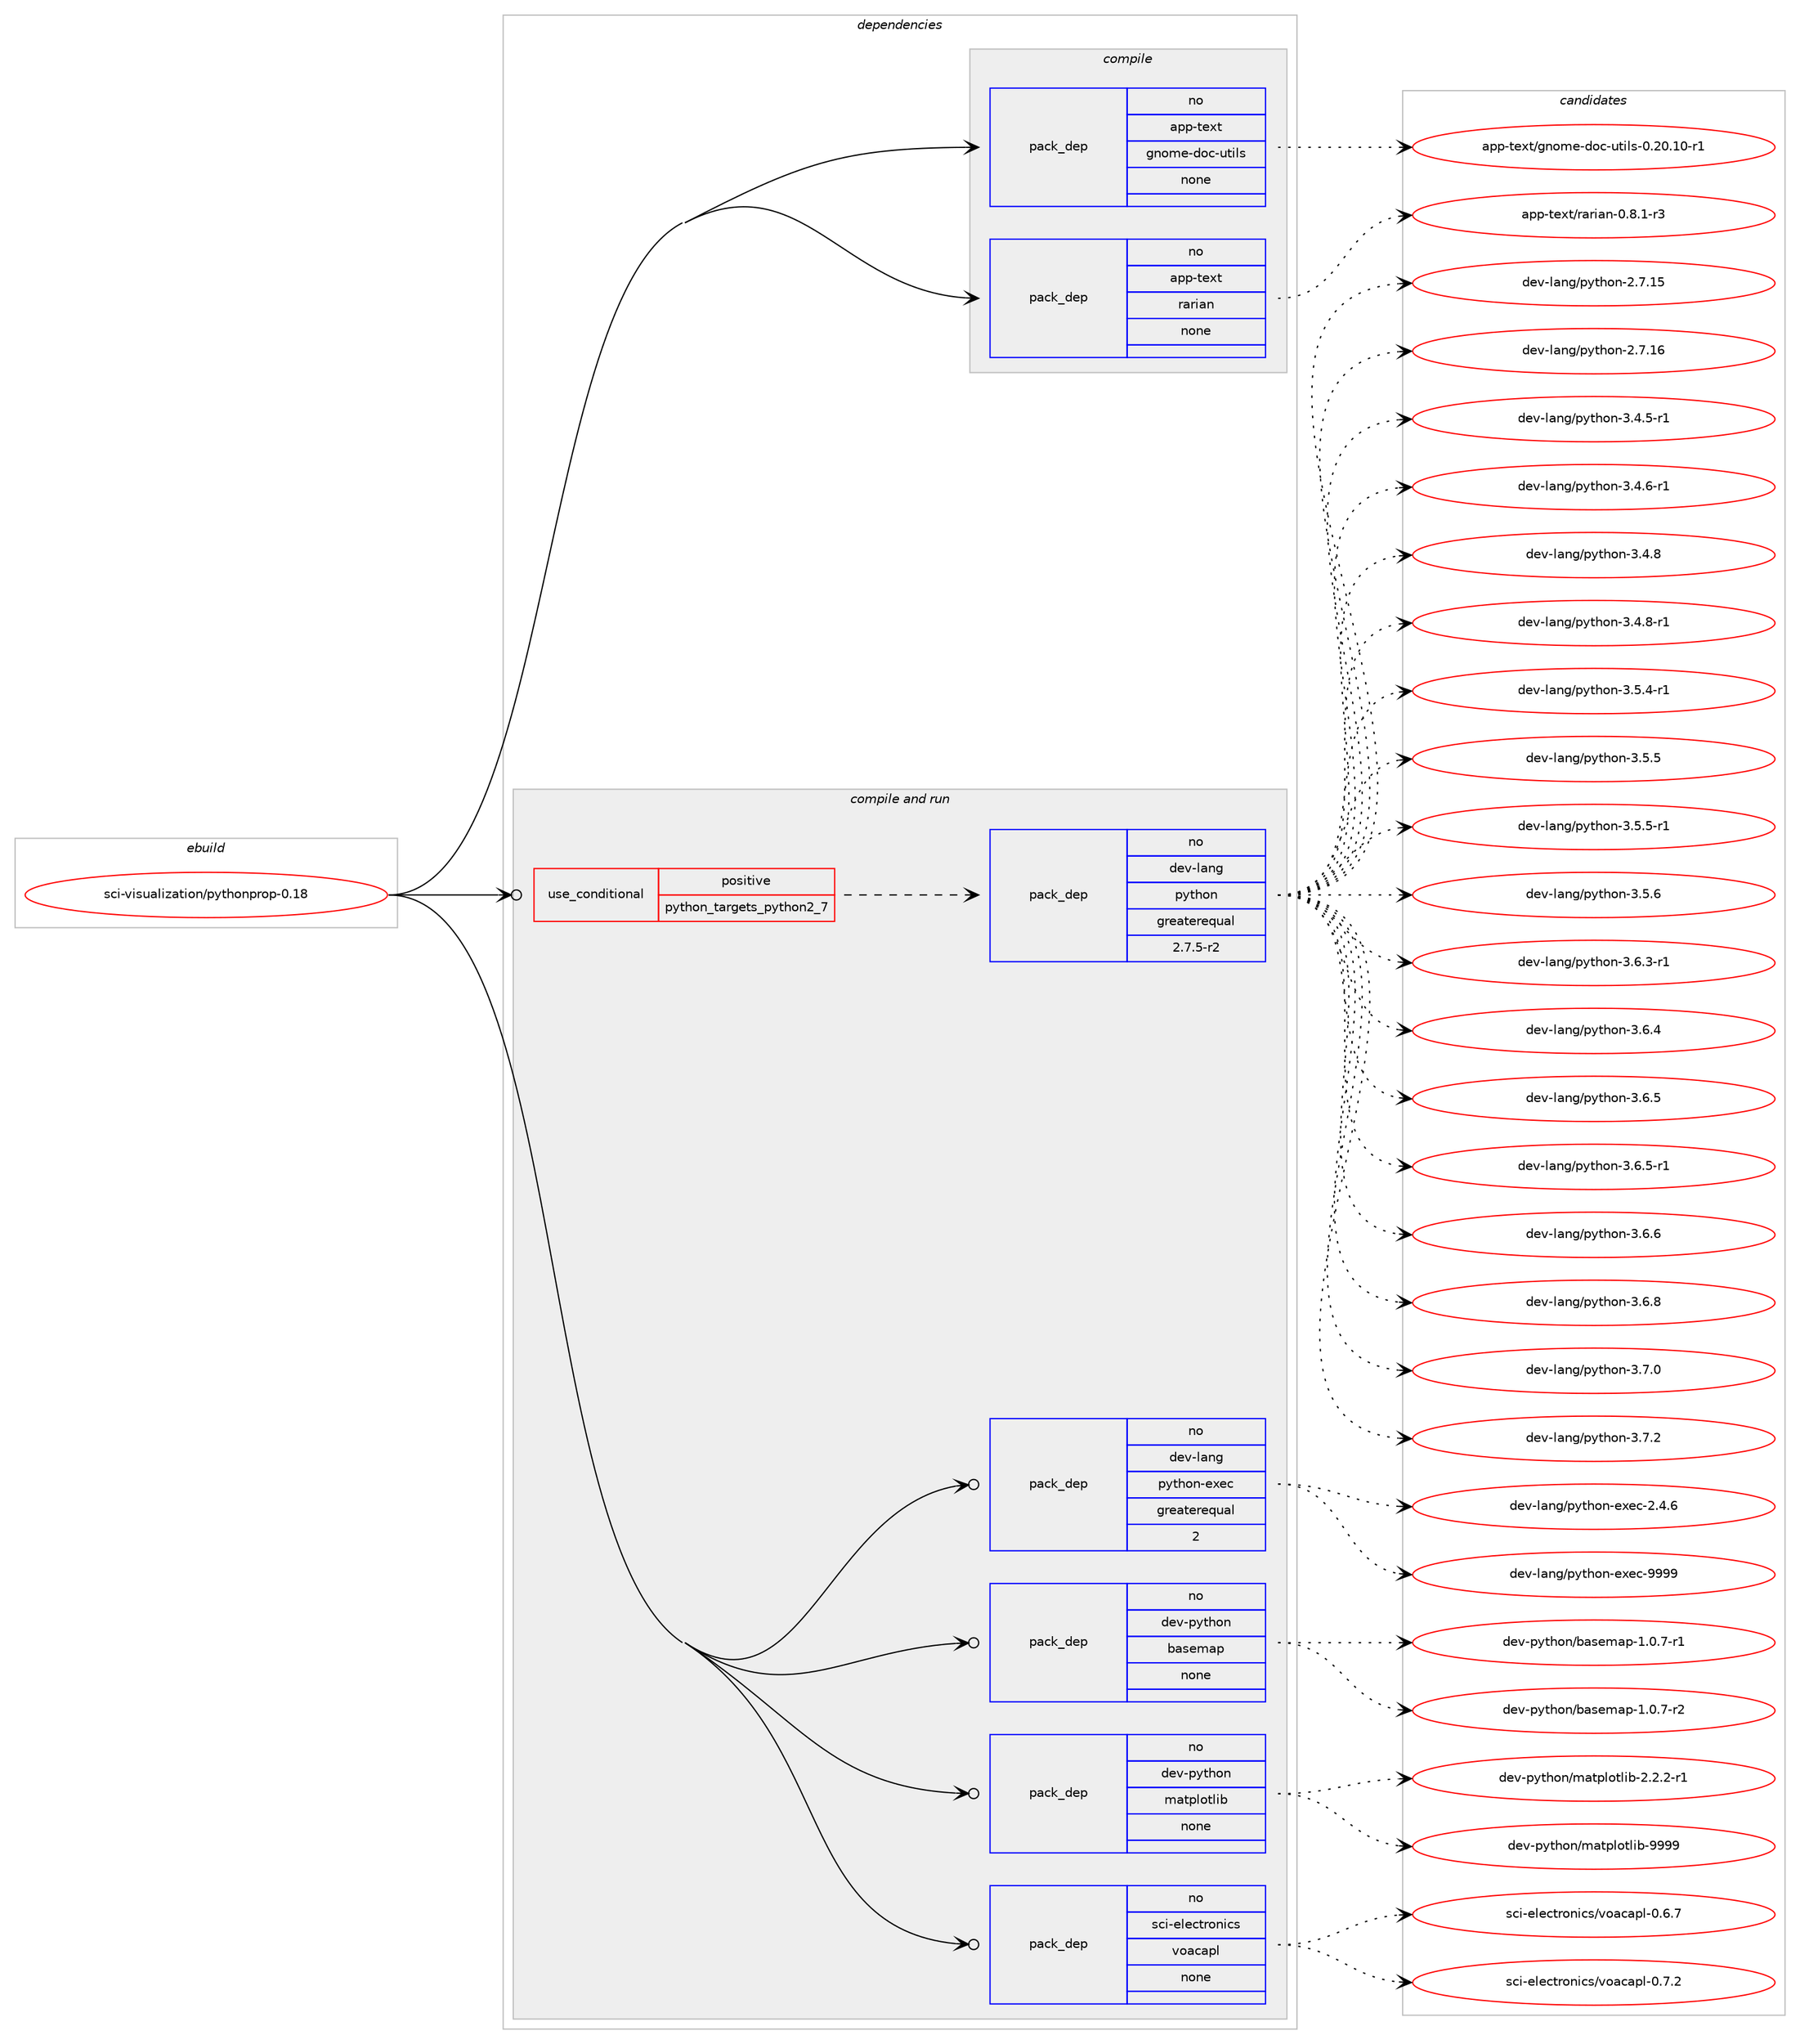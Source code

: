 digraph prolog {

# *************
# Graph options
# *************

newrank=true;
concentrate=true;
compound=true;
graph [rankdir=LR,fontname=Helvetica,fontsize=10,ranksep=1.5];#, ranksep=2.5, nodesep=0.2];
edge  [arrowhead=vee];
node  [fontname=Helvetica,fontsize=10];

# **********
# The ebuild
# **********

subgraph cluster_leftcol {
color=gray;
rank=same;
label=<<i>ebuild</i>>;
id [label="sci-visualization/pythonprop-0.18", color=red, width=4, href="../sci-visualization/pythonprop-0.18.svg"];
}

# ****************
# The dependencies
# ****************

subgraph cluster_midcol {
color=gray;
label=<<i>dependencies</i>>;
subgraph cluster_compile {
fillcolor="#eeeeee";
style=filled;
label=<<i>compile</i>>;
subgraph pack1218914 {
dependency1702413 [label=<<TABLE BORDER="0" CELLBORDER="1" CELLSPACING="0" CELLPADDING="4" WIDTH="220"><TR><TD ROWSPAN="6" CELLPADDING="30">pack_dep</TD></TR><TR><TD WIDTH="110">no</TD></TR><TR><TD>app-text</TD></TR><TR><TD>gnome-doc-utils</TD></TR><TR><TD>none</TD></TR><TR><TD></TD></TR></TABLE>>, shape=none, color=blue];
}
id:e -> dependency1702413:w [weight=20,style="solid",arrowhead="vee"];
subgraph pack1218915 {
dependency1702414 [label=<<TABLE BORDER="0" CELLBORDER="1" CELLSPACING="0" CELLPADDING="4" WIDTH="220"><TR><TD ROWSPAN="6" CELLPADDING="30">pack_dep</TD></TR><TR><TD WIDTH="110">no</TD></TR><TR><TD>app-text</TD></TR><TR><TD>rarian</TD></TR><TR><TD>none</TD></TR><TR><TD></TD></TR></TABLE>>, shape=none, color=blue];
}
id:e -> dependency1702414:w [weight=20,style="solid",arrowhead="vee"];
}
subgraph cluster_compileandrun {
fillcolor="#eeeeee";
style=filled;
label=<<i>compile and run</i>>;
subgraph cond455582 {
dependency1702415 [label=<<TABLE BORDER="0" CELLBORDER="1" CELLSPACING="0" CELLPADDING="4"><TR><TD ROWSPAN="3" CELLPADDING="10">use_conditional</TD></TR><TR><TD>positive</TD></TR><TR><TD>python_targets_python2_7</TD></TR></TABLE>>, shape=none, color=red];
subgraph pack1218916 {
dependency1702416 [label=<<TABLE BORDER="0" CELLBORDER="1" CELLSPACING="0" CELLPADDING="4" WIDTH="220"><TR><TD ROWSPAN="6" CELLPADDING="30">pack_dep</TD></TR><TR><TD WIDTH="110">no</TD></TR><TR><TD>dev-lang</TD></TR><TR><TD>python</TD></TR><TR><TD>greaterequal</TD></TR><TR><TD>2.7.5-r2</TD></TR></TABLE>>, shape=none, color=blue];
}
dependency1702415:e -> dependency1702416:w [weight=20,style="dashed",arrowhead="vee"];
}
id:e -> dependency1702415:w [weight=20,style="solid",arrowhead="odotvee"];
subgraph pack1218917 {
dependency1702417 [label=<<TABLE BORDER="0" CELLBORDER="1" CELLSPACING="0" CELLPADDING="4" WIDTH="220"><TR><TD ROWSPAN="6" CELLPADDING="30">pack_dep</TD></TR><TR><TD WIDTH="110">no</TD></TR><TR><TD>dev-lang</TD></TR><TR><TD>python-exec</TD></TR><TR><TD>greaterequal</TD></TR><TR><TD>2</TD></TR></TABLE>>, shape=none, color=blue];
}
id:e -> dependency1702417:w [weight=20,style="solid",arrowhead="odotvee"];
subgraph pack1218918 {
dependency1702418 [label=<<TABLE BORDER="0" CELLBORDER="1" CELLSPACING="0" CELLPADDING="4" WIDTH="220"><TR><TD ROWSPAN="6" CELLPADDING="30">pack_dep</TD></TR><TR><TD WIDTH="110">no</TD></TR><TR><TD>dev-python</TD></TR><TR><TD>basemap</TD></TR><TR><TD>none</TD></TR><TR><TD></TD></TR></TABLE>>, shape=none, color=blue];
}
id:e -> dependency1702418:w [weight=20,style="solid",arrowhead="odotvee"];
subgraph pack1218919 {
dependency1702419 [label=<<TABLE BORDER="0" CELLBORDER="1" CELLSPACING="0" CELLPADDING="4" WIDTH="220"><TR><TD ROWSPAN="6" CELLPADDING="30">pack_dep</TD></TR><TR><TD WIDTH="110">no</TD></TR><TR><TD>dev-python</TD></TR><TR><TD>matplotlib</TD></TR><TR><TD>none</TD></TR><TR><TD></TD></TR></TABLE>>, shape=none, color=blue];
}
id:e -> dependency1702419:w [weight=20,style="solid",arrowhead="odotvee"];
subgraph pack1218920 {
dependency1702420 [label=<<TABLE BORDER="0" CELLBORDER="1" CELLSPACING="0" CELLPADDING="4" WIDTH="220"><TR><TD ROWSPAN="6" CELLPADDING="30">pack_dep</TD></TR><TR><TD WIDTH="110">no</TD></TR><TR><TD>sci-electronics</TD></TR><TR><TD>voacapl</TD></TR><TR><TD>none</TD></TR><TR><TD></TD></TR></TABLE>>, shape=none, color=blue];
}
id:e -> dependency1702420:w [weight=20,style="solid",arrowhead="odotvee"];
}
subgraph cluster_run {
fillcolor="#eeeeee";
style=filled;
label=<<i>run</i>>;
}
}

# **************
# The candidates
# **************

subgraph cluster_choices {
rank=same;
color=gray;
label=<<i>candidates</i>>;

subgraph choice1218914 {
color=black;
nodesep=1;
choice97112112451161011201164710311011110910145100111994511711610510811545484650484649484511449 [label="app-text/gnome-doc-utils-0.20.10-r1", color=red, width=4,href="../app-text/gnome-doc-utils-0.20.10-r1.svg"];
dependency1702413:e -> choice97112112451161011201164710311011110910145100111994511711610510811545484650484649484511449:w [style=dotted,weight="100"];
}
subgraph choice1218915 {
color=black;
nodesep=1;
choice97112112451161011201164711497114105971104548465646494511451 [label="app-text/rarian-0.8.1-r3", color=red, width=4,href="../app-text/rarian-0.8.1-r3.svg"];
dependency1702414:e -> choice97112112451161011201164711497114105971104548465646494511451:w [style=dotted,weight="100"];
}
subgraph choice1218916 {
color=black;
nodesep=1;
choice10010111845108971101034711212111610411111045504655464953 [label="dev-lang/python-2.7.15", color=red, width=4,href="../dev-lang/python-2.7.15.svg"];
choice10010111845108971101034711212111610411111045504655464954 [label="dev-lang/python-2.7.16", color=red, width=4,href="../dev-lang/python-2.7.16.svg"];
choice1001011184510897110103471121211161041111104551465246534511449 [label="dev-lang/python-3.4.5-r1", color=red, width=4,href="../dev-lang/python-3.4.5-r1.svg"];
choice1001011184510897110103471121211161041111104551465246544511449 [label="dev-lang/python-3.4.6-r1", color=red, width=4,href="../dev-lang/python-3.4.6-r1.svg"];
choice100101118451089711010347112121116104111110455146524656 [label="dev-lang/python-3.4.8", color=red, width=4,href="../dev-lang/python-3.4.8.svg"];
choice1001011184510897110103471121211161041111104551465246564511449 [label="dev-lang/python-3.4.8-r1", color=red, width=4,href="../dev-lang/python-3.4.8-r1.svg"];
choice1001011184510897110103471121211161041111104551465346524511449 [label="dev-lang/python-3.5.4-r1", color=red, width=4,href="../dev-lang/python-3.5.4-r1.svg"];
choice100101118451089711010347112121116104111110455146534653 [label="dev-lang/python-3.5.5", color=red, width=4,href="../dev-lang/python-3.5.5.svg"];
choice1001011184510897110103471121211161041111104551465346534511449 [label="dev-lang/python-3.5.5-r1", color=red, width=4,href="../dev-lang/python-3.5.5-r1.svg"];
choice100101118451089711010347112121116104111110455146534654 [label="dev-lang/python-3.5.6", color=red, width=4,href="../dev-lang/python-3.5.6.svg"];
choice1001011184510897110103471121211161041111104551465446514511449 [label="dev-lang/python-3.6.3-r1", color=red, width=4,href="../dev-lang/python-3.6.3-r1.svg"];
choice100101118451089711010347112121116104111110455146544652 [label="dev-lang/python-3.6.4", color=red, width=4,href="../dev-lang/python-3.6.4.svg"];
choice100101118451089711010347112121116104111110455146544653 [label="dev-lang/python-3.6.5", color=red, width=4,href="../dev-lang/python-3.6.5.svg"];
choice1001011184510897110103471121211161041111104551465446534511449 [label="dev-lang/python-3.6.5-r1", color=red, width=4,href="../dev-lang/python-3.6.5-r1.svg"];
choice100101118451089711010347112121116104111110455146544654 [label="dev-lang/python-3.6.6", color=red, width=4,href="../dev-lang/python-3.6.6.svg"];
choice100101118451089711010347112121116104111110455146544656 [label="dev-lang/python-3.6.8", color=red, width=4,href="../dev-lang/python-3.6.8.svg"];
choice100101118451089711010347112121116104111110455146554648 [label="dev-lang/python-3.7.0", color=red, width=4,href="../dev-lang/python-3.7.0.svg"];
choice100101118451089711010347112121116104111110455146554650 [label="dev-lang/python-3.7.2", color=red, width=4,href="../dev-lang/python-3.7.2.svg"];
dependency1702416:e -> choice10010111845108971101034711212111610411111045504655464953:w [style=dotted,weight="100"];
dependency1702416:e -> choice10010111845108971101034711212111610411111045504655464954:w [style=dotted,weight="100"];
dependency1702416:e -> choice1001011184510897110103471121211161041111104551465246534511449:w [style=dotted,weight="100"];
dependency1702416:e -> choice1001011184510897110103471121211161041111104551465246544511449:w [style=dotted,weight="100"];
dependency1702416:e -> choice100101118451089711010347112121116104111110455146524656:w [style=dotted,weight="100"];
dependency1702416:e -> choice1001011184510897110103471121211161041111104551465246564511449:w [style=dotted,weight="100"];
dependency1702416:e -> choice1001011184510897110103471121211161041111104551465346524511449:w [style=dotted,weight="100"];
dependency1702416:e -> choice100101118451089711010347112121116104111110455146534653:w [style=dotted,weight="100"];
dependency1702416:e -> choice1001011184510897110103471121211161041111104551465346534511449:w [style=dotted,weight="100"];
dependency1702416:e -> choice100101118451089711010347112121116104111110455146534654:w [style=dotted,weight="100"];
dependency1702416:e -> choice1001011184510897110103471121211161041111104551465446514511449:w [style=dotted,weight="100"];
dependency1702416:e -> choice100101118451089711010347112121116104111110455146544652:w [style=dotted,weight="100"];
dependency1702416:e -> choice100101118451089711010347112121116104111110455146544653:w [style=dotted,weight="100"];
dependency1702416:e -> choice1001011184510897110103471121211161041111104551465446534511449:w [style=dotted,weight="100"];
dependency1702416:e -> choice100101118451089711010347112121116104111110455146544654:w [style=dotted,weight="100"];
dependency1702416:e -> choice100101118451089711010347112121116104111110455146544656:w [style=dotted,weight="100"];
dependency1702416:e -> choice100101118451089711010347112121116104111110455146554648:w [style=dotted,weight="100"];
dependency1702416:e -> choice100101118451089711010347112121116104111110455146554650:w [style=dotted,weight="100"];
}
subgraph choice1218917 {
color=black;
nodesep=1;
choice1001011184510897110103471121211161041111104510112010199455046524654 [label="dev-lang/python-exec-2.4.6", color=red, width=4,href="../dev-lang/python-exec-2.4.6.svg"];
choice10010111845108971101034711212111610411111045101120101994557575757 [label="dev-lang/python-exec-9999", color=red, width=4,href="../dev-lang/python-exec-9999.svg"];
dependency1702417:e -> choice1001011184510897110103471121211161041111104510112010199455046524654:w [style=dotted,weight="100"];
dependency1702417:e -> choice10010111845108971101034711212111610411111045101120101994557575757:w [style=dotted,weight="100"];
}
subgraph choice1218918 {
color=black;
nodesep=1;
choice10010111845112121116104111110479897115101109971124549464846554511449 [label="dev-python/basemap-1.0.7-r1", color=red, width=4,href="../dev-python/basemap-1.0.7-r1.svg"];
choice10010111845112121116104111110479897115101109971124549464846554511450 [label="dev-python/basemap-1.0.7-r2", color=red, width=4,href="../dev-python/basemap-1.0.7-r2.svg"];
dependency1702418:e -> choice10010111845112121116104111110479897115101109971124549464846554511449:w [style=dotted,weight="100"];
dependency1702418:e -> choice10010111845112121116104111110479897115101109971124549464846554511450:w [style=dotted,weight="100"];
}
subgraph choice1218919 {
color=black;
nodesep=1;
choice100101118451121211161041111104710997116112108111116108105984550465046504511449 [label="dev-python/matplotlib-2.2.2-r1", color=red, width=4,href="../dev-python/matplotlib-2.2.2-r1.svg"];
choice100101118451121211161041111104710997116112108111116108105984557575757 [label="dev-python/matplotlib-9999", color=red, width=4,href="../dev-python/matplotlib-9999.svg"];
dependency1702419:e -> choice100101118451121211161041111104710997116112108111116108105984550465046504511449:w [style=dotted,weight="100"];
dependency1702419:e -> choice100101118451121211161041111104710997116112108111116108105984557575757:w [style=dotted,weight="100"];
}
subgraph choice1218920 {
color=black;
nodesep=1;
choice1159910545101108101991161141111101059911547118111979997112108454846544655 [label="sci-electronics/voacapl-0.6.7", color=red, width=4,href="../sci-electronics/voacapl-0.6.7.svg"];
choice1159910545101108101991161141111101059911547118111979997112108454846554650 [label="sci-electronics/voacapl-0.7.2", color=red, width=4,href="../sci-electronics/voacapl-0.7.2.svg"];
dependency1702420:e -> choice1159910545101108101991161141111101059911547118111979997112108454846544655:w [style=dotted,weight="100"];
dependency1702420:e -> choice1159910545101108101991161141111101059911547118111979997112108454846554650:w [style=dotted,weight="100"];
}
}

}
